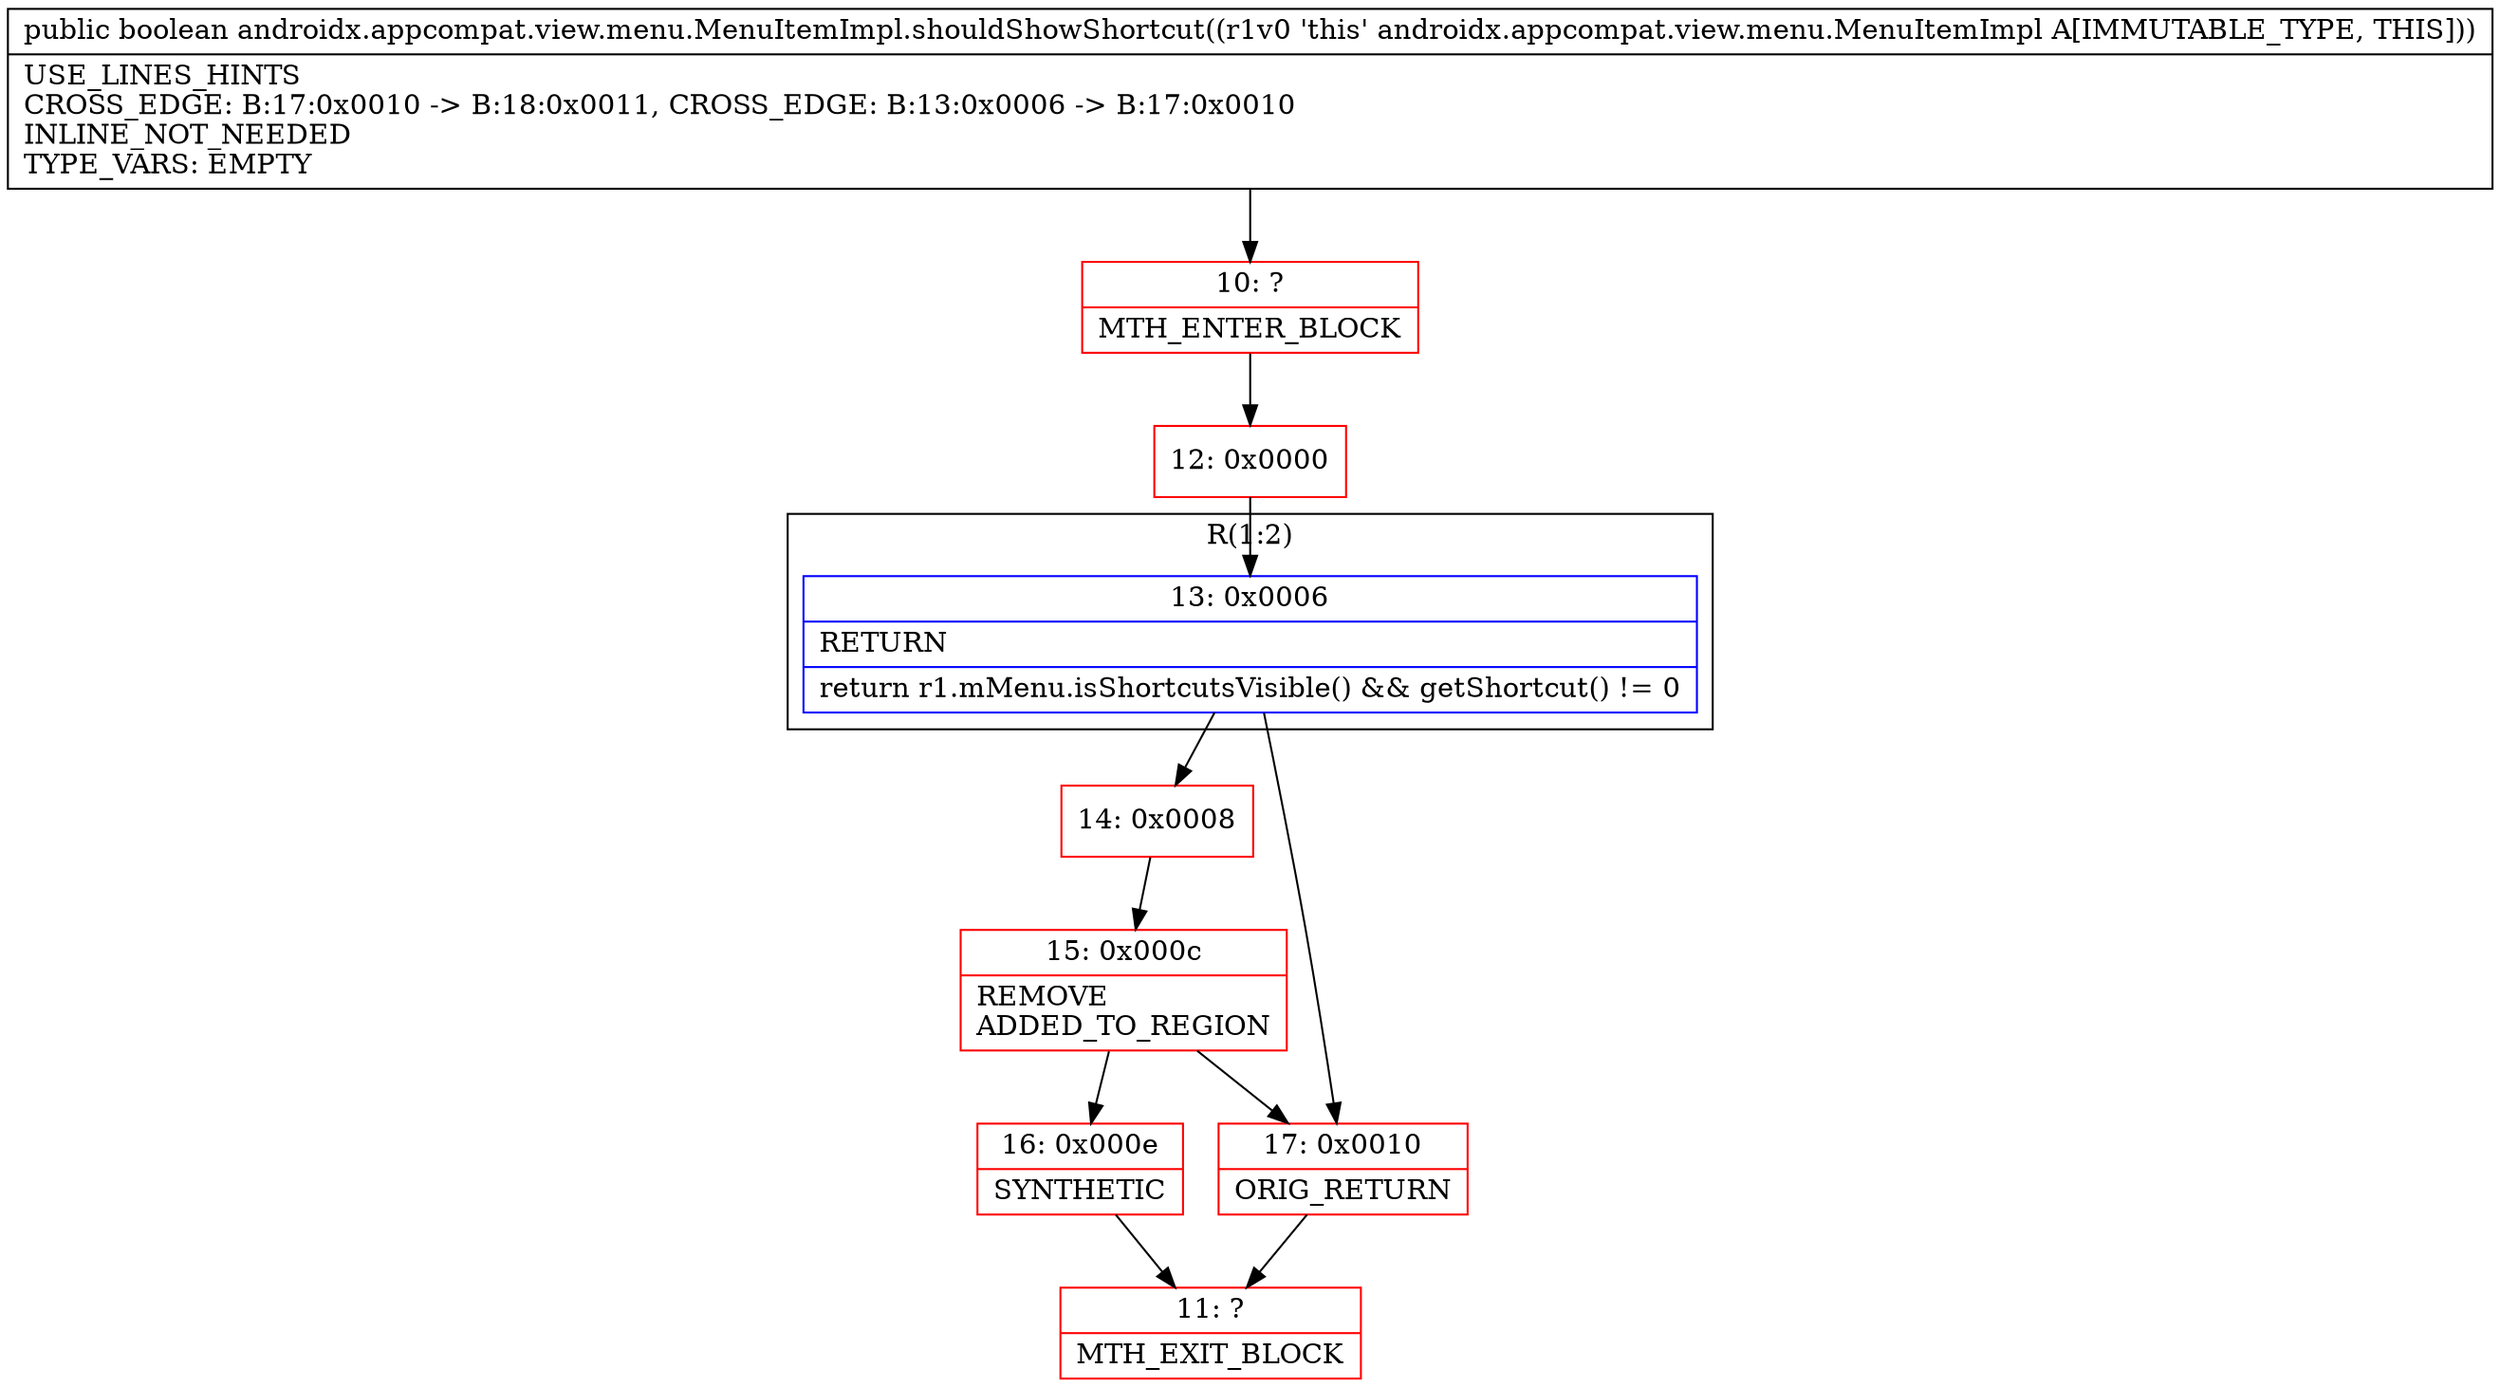 digraph "CFG forandroidx.appcompat.view.menu.MenuItemImpl.shouldShowShortcut()Z" {
subgraph cluster_Region_1465646299 {
label = "R(1:2)";
node [shape=record,color=blue];
Node_13 [shape=record,label="{13\:\ 0x0006|RETURN\l|return r1.mMenu.isShortcutsVisible() && getShortcut() != 0\l}"];
}
Node_10 [shape=record,color=red,label="{10\:\ ?|MTH_ENTER_BLOCK\l}"];
Node_12 [shape=record,color=red,label="{12\:\ 0x0000}"];
Node_14 [shape=record,color=red,label="{14\:\ 0x0008}"];
Node_15 [shape=record,color=red,label="{15\:\ 0x000c|REMOVE\lADDED_TO_REGION\l}"];
Node_16 [shape=record,color=red,label="{16\:\ 0x000e|SYNTHETIC\l}"];
Node_11 [shape=record,color=red,label="{11\:\ ?|MTH_EXIT_BLOCK\l}"];
Node_17 [shape=record,color=red,label="{17\:\ 0x0010|ORIG_RETURN\l}"];
MethodNode[shape=record,label="{public boolean androidx.appcompat.view.menu.MenuItemImpl.shouldShowShortcut((r1v0 'this' androidx.appcompat.view.menu.MenuItemImpl A[IMMUTABLE_TYPE, THIS]))  | USE_LINES_HINTS\lCROSS_EDGE: B:17:0x0010 \-\> B:18:0x0011, CROSS_EDGE: B:13:0x0006 \-\> B:17:0x0010\lINLINE_NOT_NEEDED\lTYPE_VARS: EMPTY\l}"];
MethodNode -> Node_10;Node_13 -> Node_14;
Node_13 -> Node_17;
Node_10 -> Node_12;
Node_12 -> Node_13;
Node_14 -> Node_15;
Node_15 -> Node_16;
Node_15 -> Node_17;
Node_16 -> Node_11;
Node_17 -> Node_11;
}

